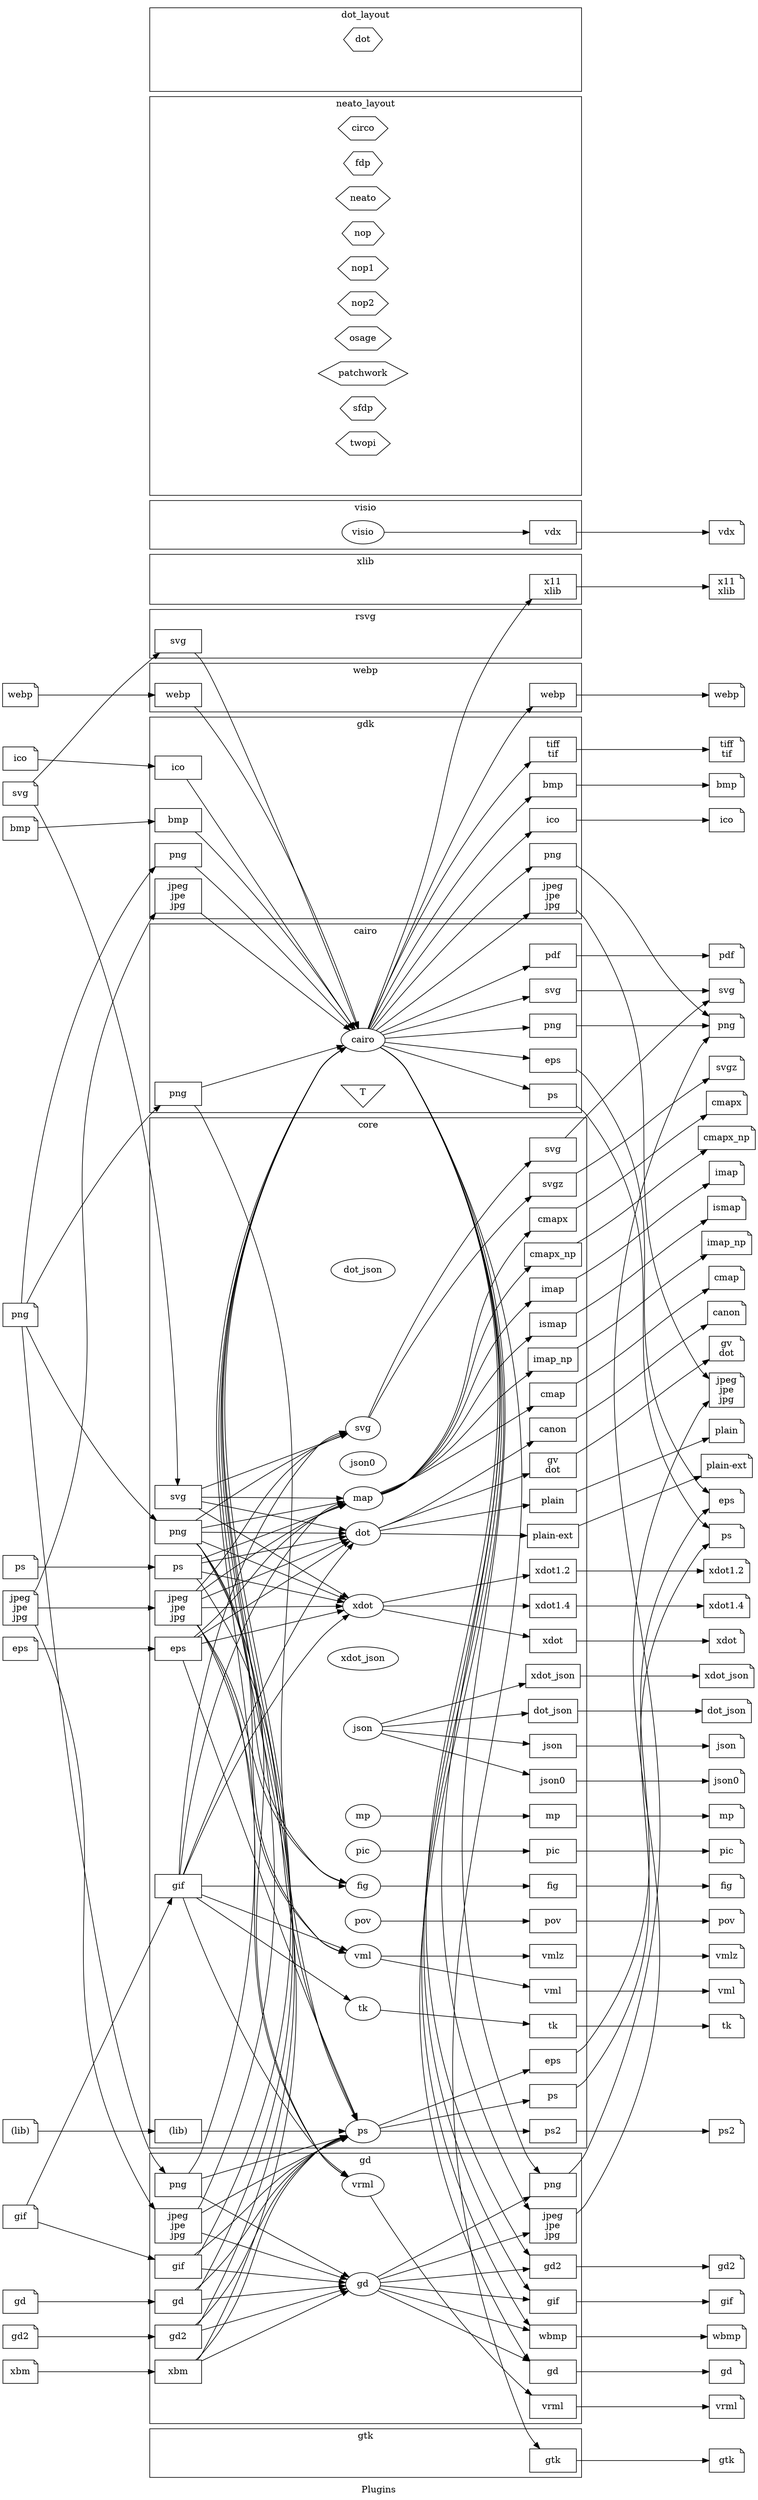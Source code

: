 digraph G {
	graph [bb="0,0,1161.1,3848",
		label=Plugins,
		lheight=0.21,
		lp="580.54,11.5",
		lwidth=0.75,
		rankdir=LR,
		ranksep=2.5
	];
	node [label="\N"];
	subgraph cluster_xlib {
		graph [bb="227,2920,893.09,2997",
			label=xlib,
			lheight=0.21,
			lp="560.04,2985.5",
			lwidth=0.38
		];
		subgraph xlib_render {
			graph [rank=same];
			xlib_render_invis	[height=0.5,
				label="",
				pos="556.04,2947",
				style=invis,
				width=0.75];
		}
		subgraph xlib_layout {
			graph [rank=same];
		}
		subgraph xlib_textlayout {
			graph [rank=same];
		}
		subgraph xlib_device {
			graph [rank=same];
			xlib_device_x11	[height=0.52778,
				label="x11\nxlib",
				pos="849.09,2947",
				shape=box,
				width=1];
		}
		subgraph xlib_loadimage {
			graph [rank=same];
			xlib_loadimage_invis	[height=0.5,
				label="",
				pos="271,2947",
				style=invis,
				width=1];
		}
		xlib_render_invis -> xlib_device_x11	[pos="e,813.04,2947 583.13,2947 632.72,2947 741.15,2947 802.83,2947",
			style=invis];
		xlib_loadimage_invis -> xlib_render_invis	[pos="e,529,2947 307.28,2947 361.32,2947 464.08,2947 518.74,2947",
			style=invis];
	}
	subgraph cluster_webp {
		graph [bb="227,2754,893.09,2829",
			label=webp,
			lheight=0.21,
			lp="560.04,2817.5",
			lwidth=0.54
		];
		subgraph webp_render {
			graph [rank=same];
			webp_render_invis	[height=0.5,
				label="",
				pos="556.04,2780",
				style=invis,
				width=0.75];
		}
		subgraph webp_layout {
			graph [rank=same];
		}
		subgraph webp_textlayout {
			graph [rank=same];
		}
		subgraph webp_device {
			graph [rank=same];
			webp_device_webp	[height=0.5,
				label=webp,
				pos="849.09,2780",
				shape=box,
				width=1];
		}
		subgraph webp_loadimage {
			graph [rank=same];
			webp_loadimage_webp	[height=0.5,
				label=webp,
				pos="271,2780",
				shape=box,
				width=1];
		}
		webp_render_invis -> webp_device_webp	[pos="e,813.04,2780 583.13,2780 632.72,2780 741.15,2780 802.83,2780",
			style=invis];
		webp_loadimage_webp -> webp_render_invis	[pos="e,529,2780 307.28,2780 361.32,2780 464.08,2780 518.74,2780",
			style=invis];
	}
	subgraph cluster_visio {
		graph [bb="227,3005,893.09,3080",
			label=visio,
			lheight=0.21,
			lp="560.04,3068.5",
			lwidth=0.47
		];
		subgraph visio_render {
			graph [rank=same];
			render_visio	[height=0.5,
				label=visio,
				pos="556.04,3031",
				width=0.9027];
		}
		subgraph visio_layout {
			graph [rank=same];
		}
		subgraph visio_textlayout {
			graph [rank=same];
		}
		subgraph visio_device {
			graph [rank=same];
			visio_device_vdx	[height=0.5,
				label=vdx,
				pos="849.09,3031",
				shape=box,
				width=1];
		}
		subgraph visio_loadimage {
			graph [rank=same];
			visio_loadimage_invis	[height=0.5,
				label="",
				pos="271,3031",
				style=invis,
				width=1];
		}
		render_visio -> visio_device_vdx	[pos="e,812.82,3031 588.75,3031 640.45,3031 743.11,3031 802.59,3031"];
		visio_loadimage_invis -> render_visio	[pos="e,523.26,3031 307.28,3031 359.48,3031 457.15,3031 513,3031",
			style=invis];
	}
	subgraph cluster_rsvg {
		graph [bb="227,2837,893.09,2912",
			label=rsvg,
			lheight=0.21,
			lp="560.04,2900.5",
			lwidth=0.44
		];
		subgraph rsvg_render {
			graph [rank=same];
			rsvg_render_invis	[height=0.5,
				label="",
				pos="556.04,2863",
				style=invis,
				width=0.75];
		}
		subgraph rsvg_layout {
			graph [rank=same];
		}
		subgraph rsvg_textlayout {
			graph [rank=same];
		}
		subgraph rsvg_device {
			graph [rank=same];
			rsvg_device_invis	[height=0.5,
				label="",
				pos="849.09,2863",
				style=invis,
				width=1];
		}
		subgraph rsvg_loadimage {
			graph [rank=same];
			rsvg_loadimage_svg	[height=0.5,
				label=svg,
				pos="271,2863",
				shape=box,
				width=1];
		}
		rsvg_render_invis -> rsvg_device_invis	[pos="e,813.04,2863 583.13,2863 632.72,2863 741.15,2863 802.83,2863",
			style=invis];
		rsvg_loadimage_svg -> rsvg_render_invis	[pos="e,529,2863 307.28,2863 361.32,2863 464.08,2863 518.74,2863",
			style=invis];
	}
	subgraph cluster_cairo {
		graph [bb="227,2136,893.09,2427",
			label=cairo,
			lheight=0.21,
			lp="560.04,2415.5",
			lwidth=0.50
		];
		subgraph cairo_render {
			graph [rank=same];
			render_cairo	[height=0.5,
				label=cairo,
				pos="556.04,2248",
				width=0.93881];
		}
		subgraph cairo_layout {
			graph [rank=same];
		}
		subgraph cairo_textlayout {
			graph [rank=same];
			textlayout_textlayout	[height=0.63889,
				label=T,
				pos="556.04,2167",
				shape=invtriangle,
				width=0.93881];
		}
		subgraph cairo_device {
			graph [rank=same];
			cairo_device_eps	[height=0.5,
				label=eps,
				pos="849.09,2216",
				shape=box,
				width=1];
			cairo_device_pdf	[height=0.5,
				label=pdf,
				pos="849.09,2378",
				shape=box,
				width=1];
			cairo_device_png	[height=0.5,
				label=png,
				pos="849.09,2270",
				shape=box,
				width=1];
			cairo_device_ps	[height=0.5,
				label=ps,
				pos="849.09,2162",
				shape=box,
				width=1];
			cairo_device_svg	[height=0.5,
				label=svg,
				pos="849.09,2324",
				shape=box,
				width=1];
		}
		subgraph cairo_loadimage {
			graph [rank=same];
			cairo_loadimage_png	[height=0.5,
				label=png,
				pos="271,2165",
				shape=box,
				width=1];
		}
		render_cairo -> cairo_device_eps	[pos="e,812.97,2219.9 589.3,2244.5 641.24,2238.7 743.56,2227.5 802.79,2221"];
		render_cairo -> cairo_device_pdf	[pos="e,812.81,2362.2 582.36,2259.3 631.72,2281.4 741.39,2330.3 803.3,2358"];
		render_cairo -> cairo_device_png	[pos="e,813.05,2267.4 589.58,2250.5 641.64,2254.4 743.78,2262.1 802.89,2266.6"];
		render_cairo -> cairo_device_ps	[pos="e,812.96,2172.4 586.02,2239.4 636.95,2224.4 742.88,2193.1 803.3,2175.2"];
		render_cairo -> cairo_device_svg	[pos="e,812.73,2314.8 586.82,2255.8 637.91,2269.1 742.54,2296.4 802.74,2312.2"];
		cairo_loadimage_png -> render_cairo	[pos="e,526.19,2239.5 307.28,2175.3 360.57,2191 461.23,2220.5 516.43,2236.7"];
		cairo_loadimage_png -> textlayout_textlayout	[pos="e,533.54,2166.8 307.28,2165.2 362.87,2165.6 470.02,2166.4 523.32,2166.8",
			style=invis];
	}
	subgraph cluster_neato_layout {
		graph [bb="227,3088,893.09,3703",
			label=neato_layout,
			lheight=0.21,
			lp="560.04,3691.5",
			lwidth=1.26
		];
		subgraph neato_layout_render {
			graph [rank=same];
			neato_layout_render_invis	[height=0.5,
				label="",
				pos="556.04,3114",
				style=invis,
				width=0.75];
		}
		subgraph neato_layout_layout {
			graph [rank=same];
			layout_circo	[height=0.5,
				label=circo,
				pos="556.04,3654",
				shape=hexagon,
				width=1.0632];
			layout_fdp	[height=0.5,
				label=fdp,
				pos="556.04,3600",
				shape=hexagon,
				width=0.83388];
			layout_neato	[height=0.5,
				label=neato,
				pos="556.04,3546",
				shape=hexagon,
				width=1.1674];
			layout_nop	[height=0.5,
				label=nop,
				pos="556.04,3492",
				shape=hexagon,
				width=0.89642];
			layout_nop1	[height=0.5,
				label=nop1,
				pos="556.04,3438",
				shape=hexagon,
				width=1.084];
			layout_nop2	[height=0.5,
				label=nop2,
				pos="556.04,3384",
				shape=hexagon,
				width=1.084];
			layout_osage	[height=0.5,
				label=osage,
				pos="556.04,3330",
				shape=hexagon,
				width=1.2091];
			layout_patchwork	[height=0.5,
				label=patchwork,
				pos="556.04,3276",
				shape=hexagon,
				width=1.9179];
			layout_sfdp	[height=0.5,
				label=sfdp,
				pos="556.04,3222",
				shape=hexagon,
				width=0.9798];
			layout_twopi	[height=0.5,
				label=twopi,
				pos="556.04,3168",
				shape=hexagon,
				width=1.1674];
		}
		subgraph neato_layout_textlayout {
			graph [rank=same];
		}
		subgraph neato_layout_device {
			graph [rank=same];
			neato_layout_device_invis	[height=0.5,
				label="",
				pos="849.09,3114",
				style=invis,
				width=1];
		}
		subgraph neato_layout_loadimage {
			graph [rank=same];
			neato_layout_loadimage_invis	[height=0.5,
				label="",
				pos="271,3141",
				style=invis,
				width=1];
		}
		neato_layout_render_invis -> neato_layout_device_invis	[pos="e,813.04,3114 583.13,3114 632.72,3114 741.15,3114 802.83,3114",
			style=invis];
		neato_layout_loadimage_invis -> neato_layout_render_invis	[pos="e,529.21,3116.5 306.42,3137.7 360.4,3132.6 464.44,3122.6 519.25,3117.4",
			style=invis];
		neato_layout_loadimage_invis -> layout_twopi	[pos="e,517.72,3164.4 306.42,3144.3 356.77,3149.1 450.67,3158 507.55,3163.5",
			style=invis];
	}
	subgraph cluster_gtk {
		graph [bb="227,31,893.09,106",
			label=gtk,
			lheight=0.21,
			lp="560.04,94.5",
			lwidth=0.33
		];
		subgraph gtk_render {
			graph [rank=same];
			gtk_render_invis	[height=0.5,
				label="",
				pos="556.04,57",
				style=invis,
				width=0.75];
		}
		subgraph gtk_layout {
			graph [rank=same];
		}
		subgraph gtk_textlayout {
			graph [rank=same];
		}
		subgraph gtk_device {
			graph [rank=same];
			gtk_device_gtk	[height=0.5,
				label=gtk,
				pos="849.09,57",
				shape=box,
				width=1];
		}
		subgraph gtk_loadimage {
			graph [rank=same];
			gtk_loadimage_invis	[height=0.5,
				label="",
				pos="271,57",
				style=invis,
				width=1];
		}
		gtk_render_invis -> gtk_device_gtk	[pos="e,813.04,57 583.13,57 632.72,57 741.15,57 802.83,57",
			style=invis];
		gtk_loadimage_invis -> gtk_render_invis	[pos="e,529,57 307.28,57 361.32,57 464.08,57 518.74,57",
			style=invis];
	}
	subgraph cluster_gdk {
		graph [bb="227,2435,893.09,2746",
			label=gdk,
			lheight=0.21,
			lp="560.04,2734.5",
			lwidth=0.38
		];
		subgraph gdk_render {
			graph [rank=same];
			gdk_render_invis	[height=0.5,
				label="",
				pos="556.04,2614",
				style=invis,
				width=0.75];
		}
		subgraph gdk_layout {
			graph [rank=same];
		}
		subgraph gdk_textlayout {
			graph [rank=same];
		}
		subgraph gdk_device {
			graph [rank=same];
			gdk_device_bmp	[height=0.5,
				label=bmp,
				pos="849.09,2641",
				shape=box,
				width=1];
			gdk_device_ico	[height=0.5,
				label=ico,
				pos="849.09,2587",
				shape=box,
				width=1];
			gdk_device_jpg	[height=0.73611,
				label="jpeg\njpe\njpg",
				pos="849.09,2470",
				shape=box,
				width=1];
			gdk_device_png	[height=0.5,
				label=png,
				pos="849.09,2533",
				shape=box,
				width=1];
			gdk_device_tif	[height=0.52778,
				label="tiff\ntif",
				pos="849.09,2696",
				shape=box,
				width=1];
		}
		subgraph gdk_loadimage {
			graph [rank=same];
			gdk_loadimage_bmp	[height=0.5,
				label=bmp,
				pos="271,2587",
				shape=box,
				width=1];
			gdk_loadimage_ico	[height=0.5,
				label=ico,
				pos="271,2668",
				shape=box,
				width=1];
			gdk_loadimage_jpg	[height=0.73611,
				label="jpeg\njpe\njpg",
				pos="271,2470",
				shape=box,
				width=1];
			gdk_loadimage_png	[height=0.5,
				label=png,
				pos="271,2533",
				shape=box,
				width=1];
		}
		gdk_render_invis -> gdk_device_tif	[pos="e,812.98,2686.1 581.36,2620.9 630.15,2634.6 740.64,2665.7 803.03,2683.3",
			style=invis];
		gdk_loadimage_png -> gdk_render_invis	[pos="e,530.93,2607.1 307.28,2543.1 362.13,2558.8 467.17,2588.9 521.16,2604.3",
			style=invis];
	}
	subgraph cluster_gd {
		graph [bb="227,114,893.09,531",
			label=gd,
			lheight=0.21,
			lp="560.04,519.5",
			lwidth=0.26
		];
		subgraph gd_render {
			graph [rank=same];
			render_gd	[height=0.5,
				label=gd,
				pos="556.04,329",
				width=0.75];
			render_vrml	[height=0.5,
				label=vrml,
				pos="556.04,482",
				width=0.9027];
		}
		subgraph gd_layout {
			graph [rank=same];
		}
		subgraph gd_textlayout {
			graph [rank=same];
		}
		subgraph gd_device {
			graph [rank=same];
			gd_device_gd	[height=0.5,
				label=gd,
				pos="849.09,194",
				shape=box,
				width=1];
			gd_device_gd2	[height=0.5,
				label=gd2,
				pos="849.09,356",
				shape=box,
				width=1];
			gd_device_gif	[height=0.5,
				label=gif,
				pos="849.09,302",
				shape=box,
				width=1];
			gd_device_jpg	[height=0.73611,
				label="jpeg\njpe\njpg",
				pos="849.09,419",
				shape=box,
				width=1];
			gd_device_png	[height=0.5,
				label=png,
				pos="849.09,482",
				shape=box,
				width=1];
			gd_device_vrml	[height=0.5,
				label=vrml,
				pos="849.09,140",
				shape=box,
				width=1];
			gd_device_wbmp	[height=0.5,
				label=wbmp,
				pos="849.09,248",
				shape=box,
				width=1];
		}
		subgraph gd_loadimage {
			graph [rank=same];
			gd_loadimage_gd	[height=0.5,
				label=gd,
				pos="271,302",
				shape=box,
				width=1];
			gd_loadimage_gd2	[height=0.5,
				label=gd2,
				pos="271,248",
				shape=box,
				width=1];
			gd_loadimage_gif	[height=0.5,
				label=gif,
				pos="271,356",
				shape=box,
				width=1];
			gd_loadimage_jpg	[height=0.73611,
				label="jpeg\njpe\njpg",
				pos="271,419",
				shape=box,
				width=1];
			gd_loadimage_png	[height=0.5,
				label=png,
				pos="271,482",
				shape=box,
				width=1];
			gd_loadimage_xbm	[height=0.5,
				label=xbm,
				pos="271,194",
				shape=box,
				width=1];
		}
		render_gd -> gd_device_gd	[pos="e,812.7,210.42 578.92,318.85 626.45,296.81 739.96,244.15 803.35,214.75"];
		render_gd -> gd_device_gd2	[pos="e,812.97,352.74 582.87,331.4 632.32,335.98 740.93,346.06 802.73,351.79"];
		render_gd -> gd_device_gif	[pos="e,812.97,305.26 582.87,326.6 632.32,322.02 740.93,311.94 802.73,306.21"];
		render_gd -> gd_device_jpg	[pos="e,812.83,408.1 580.86,336.37 629.45,351.39 740.66,385.78 803.22,405.13"];
		render_gd -> gd_device_png	[pos="e,813.84,464 577.98,340 625.31,364.89 741.38,425.9 804.87,459.28"];
		render_gd -> gd_device_wbmp	[pos="e,812.98,257.77 581.36,322.23 630.15,308.65 740.64,277.9 803.03,260.54"];
		render_vrml -> gd_device_vrml	[pos="e,816.19,158.27 567.44,464.97 598.65,414.8 696.12,264.95 805.09,167 806.05,166.14 807.04,165.29 808.05,164.45"];
		gd_loadimage_gd -> render_gd	[pos="e,529,326.52 307.28,305.36 361.32,310.52 464.08,320.32 518.74,325.54"];
		gd_loadimage_gd2 -> render_gd	[pos="e,530.93,322.1 307.28,258.09 362.13,273.79 467.17,303.85 521.16,319.3"];
		gd_loadimage_gif -> render_gd	[pos="e,529,331.48 307.28,352.64 361.32,347.48 464.08,337.68 518.74,332.46"];
		gd_loadimage_jpg -> render_gd	[pos="e,531.31,336.55 307.28,407.78 362.27,390.3 467.7,356.77 521.57,339.64"];
		gd_loadimage_png -> render_gd	[pos="e,534.64,340.03 305.3,464 361.13,433.82 472.71,373.51 525.74,344.84"];
		gd_loadimage_xbm -> render_gd	[pos="e,533.54,318.74 307.28,210.82 363.22,237.51 471.36,289.09 524.32,314.34"];
	}
	subgraph cluster_dot_layout {
		graph [bb="227,3711,893.09,3840",
			label=dot_layout,
			lheight=0.21,
			lp="560.04,3828.5",
			lwidth=1.04
		];
		subgraph dot_layout_render {
			graph [rank=same];
			dot_layout_render_invis	[height=0.5,
				label="",
				pos="556.04,3737",
				style=invis,
				width=0.75];
		}
		subgraph dot_layout_layout {
			graph [rank=same];
			layout_dot	[height=0.5,
				label=dot,
				pos="556.04,3791",
				shape=hexagon,
				width=0.83388];
		}
		subgraph dot_layout_textlayout {
			graph [rank=same];
		}
		subgraph dot_layout_device {
			graph [rank=same];
			dot_layout_device_invis	[height=0.5,
				label="",
				pos="849.09,3737",
				style=invis,
				width=1];
		}
		subgraph dot_layout_loadimage {
			graph [rank=same];
			dot_layout_loadimage_invis	[height=0.5,
				label="",
				pos="271,3764",
				style=invis,
				width=1];
		}
		dot_layout_render_invis -> dot_layout_device_invis	[pos="e,813.04,3737 583.13,3737 632.72,3737 741.15,3737 802.83,3737",
			style=invis];
		dot_layout_loadimage_invis -> dot_layout_render_invis	[pos="e,529.21,3739.5 306.42,3760.7 360.4,3755.6 464.44,3745.6 519.25,3740.4",
			style=invis];
		dot_layout_loadimage_invis -> layout_dot	[pos="e,528.02,3788.4 306.42,3767.3 359.99,3772.4 462.84,3782.2 517.98,3787.5",
			style=invis];
	}
	subgraph cluster_core {
		graph [bb="227,539,901.09,2128",
			label=core,
			lheight=0.21,
			lp="564.04,2116.5",
			lwidth=0.43
		];
		subgraph core_render {
			graph [rank=same];
			render_dot	[height=0.5,
				label=dot,
				pos="556.04,1487",
				width=0.75];
			render_dot_json	[height=0.5,
				label=dot_json,
				pos="556.04,1893",
				width=1.3721];
			render_fig	[height=0.5,
				label=fig,
				pos="556.04,943",
				width=0.75];
			render_json	[height=0.5,
				label=json,
				pos="556.04,1186",
				width=0.83048];
			render_json0	[height=0.5,
				label=json0,
				pos="556.04,1595",
				width=0.99297];
			render_map	[height=0.5,
				label=map,
				pos="556.04,1541",
				width=0.84854];
			render_mp	[height=0.5,
				label=mp,
				pos="556.04,1051",
				width=0.75];
			render_pic	[height=0.5,
				label=pic,
				pos="556.04,997",
				width=0.75];
			render_pov	[height=0.5,
				label=pov,
				pos="556.04,889",
				width=0.75827];
			render_ps	[height=0.5,
				label=ps,
				pos="556.04,565",
				width=0.75];
			render_svg	[height=0.5,
				label=svg,
				pos="556.04,1649",
				width=0.75];
			render_tk	[height=0.5,
				label=tk,
				pos="556.04,754",
				width=0.75];
			render_vml	[height=0.5,
				label=vml,
				pos="556.04,835",
				width=0.77632];
			render_xdot	[height=0.5,
				label=xdot,
				pos="556.04,1375",
				width=0.86659];
			render_xdot_json	[height=0.5,
				label=xdot_json,
				pos="556.04,1294",
				width=1.5165];
		}
		subgraph core_layout {
			graph [rank=same];
		}
		subgraph core_textlayout {
			graph [rank=same];
		}
		subgraph core_device {
			graph [rank=same];
			core_device_canon	[height=0.5,
				label=canon,
				pos="849.09,1647",
				shape=box,
				width=1];
			core_device_cmap	[height=0.5,
				label=cmap,
				pos="849.09,1701",
				shape=box,
				width=1];
			core_device_cmapx	[height=0.5,
				label=cmapx,
				pos="849.09,1971",
				shape=box,
				width=1];
			core_device_cmapx_np	[height=0.5,
				label=cmapx_np,
				pos="849.09,1917",
				shape=box,
				width=1.2222];
			core_device_gv	[height=0.52778,
				label="gv\ndot",
				pos="849.09,1592",
				shape=box,
				width=1];
			core_device_dot_json	[height=0.5,
				label=dot_json,
				pos="849.09,1213",
				shape=box,
				width=1.0556];
			core_device_eps	[height=0.5,
				label=eps,
				pos="849.09,673",
				shape=box,
				width=1];
			core_device_fig	[height=0.5,
				label=fig,
				pos="849.09,943",
				shape=box,
				width=1];
			core_device_imap	[height=0.5,
				label=imap,
				pos="849.09,1863",
				shape=box,
				width=1];
			core_device_imap_np	[height=0.5,
				label=imap_np,
				pos="849.09,1755",
				shape=box,
				width=1.0694];
			core_device_ismap	[height=0.5,
				label=ismap,
				pos="849.09,1809",
				shape=box,
				width=1];
			core_device_json	[height=0.5,
				label=json,
				pos="849.09,1159",
				shape=box,
				width=1];
			core_device_json0	[height=0.5,
				label=json0,
				pos="849.09,1105",
				shape=box,
				width=1];
			core_device_mp	[height=0.5,
				label=mp,
				pos="849.09,1051",
				shape=box,
				width=1];
			core_device_pic	[height=0.5,
				label=pic,
				pos="849.09,997",
				shape=box,
				width=1];
			core_device_plain	[height=0.5,
				label=plain,
				pos="849.09,1537",
				shape=box,
				width=1];
			"core_device_plain-ext"	[height=0.5,
				label="plain-ext",
				pos="849.09,1483",
				shape=box,
				width=1.0972];
			core_device_pov	[height=0.5,
				label=pov,
				pos="849.09,889",
				shape=box,
				width=1];
			core_device_ps	[height=0.5,
				label=ps,
				pos="849.09,619",
				shape=box,
				width=1];
			core_device_ps2	[height=0.5,
				label=ps2,
				pos="849.09,565",
				shape=box,
				width=1];
			core_device_svg	[height=0.5,
				label=svg,
				pos="849.09,2079",
				shape=box,
				width=1];
			core_device_svgz	[height=0.5,
				label=svgz,
				pos="849.09,2025",
				shape=box,
				width=1];
			core_device_tk	[height=0.5,
				label=tk,
				pos="849.09,727",
				shape=box,
				width=1];
			core_device_vml	[height=0.5,
				label=vml,
				pos="849.09,781",
				shape=box,
				width=1];
			core_device_vmlz	[height=0.5,
				label=vmlz,
				pos="849.09,835",
				shape=box,
				width=1];
			core_device_xdot	[height=0.5,
				label=xdot,
				pos="849.09,1321",
				shape=box,
				width=1];
			"core_device_xdot1.2"	[height=0.5,
				label="xdot1.2",
				pos="849.09,1429",
				shape=box,
				width=1];
			"core_device_xdot1.4"	[height=0.5,
				label="xdot1.4",
				pos="849.09,1375",
				shape=box,
				width=1];
			core_device_xdot_json	[height=0.5,
				label=xdot_json,
				pos="849.09,1267",
				shape=box,
				width=1.1667];
		}
		subgraph core_loadimage {
			graph [rank=same];
			"core_loadimage_(lib)"	[height=0.5,
				label="(lib)",
				pos="271,565",
				shape=box,
				width=1];
			core_loadimage_eps	[height=0.5,
				label=eps,
				pos="271,1309",
				shape=box,
				width=1];
			core_loadimage_gif	[height=0.5,
				label=gif,
				pos="271,943",
				shape=box,
				width=1];
			core_loadimage_jpg	[height=0.73611,
				label="jpeg\njpe\njpg",
				pos="271,1372",
				shape=box,
				width=1];
			core_loadimage_png	[height=0.5,
				label=png,
				pos="271,1489",
				shape=box,
				width=1];
			core_loadimage_ps	[height=0.5,
				label=ps,
				pos="271,1435",
				shape=box,
				width=1];
			core_loadimage_svg	[height=0.5,
				label=svg,
				pos="271,1543",
				shape=box,
				width=1];
		}
		render_dot -> core_device_canon	[pos="e,818.93,1628.8 580.44,1495.2 593.75,1500.2 610.61,1506.9 625.09,1514 661.48,1531.9 756.93,1590.4 810.4,1623.5"];
		render_dot -> core_device_gv	[pos="e,812.67,1579.2 580.37,1495.4 628.64,1512.8 740.22,1553.1 803.03,1575.7"];
		render_dot -> core_device_plain	[pos="e,812.81,1530.9 582.36,1491.3 631.62,1499.8 740.94,1518.6 802.92,1529.2"];
		render_dot -> "core_device_plain-ext"	[pos="e,809.19,1483.5 583.13,1486.6 631.67,1486 736.56,1484.5 798.83,1483.7"];
		render_fig -> core_device_fig	[pos="e,813.04,943 583.13,943 632.72,943 741.15,943 802.83,943"];
		render_json -> core_device_dot_json	[pos="e,810.99,1209.6 585.75,1188.7 635.91,1193.3 739.96,1203 800.87,1208.6"];
		render_json -> core_device_json	[pos="e,812.88,1162.3 585.75,1183.3 636.45,1178.6 742.22,1168.8 802.83,1163.2"];
		render_json -> core_device_json0	[pos="e,812.65,1114.9 583.39,1178.7 633.09,1164.8 741.24,1134.7 802.81,1117.6"];
		render_json -> core_device_xdot_json	[pos="e,807.04,1255.6 583.39,1193.3 631.57,1206.7 734.66,1235.4 797.02,1252.8"];
		render_map -> core_device_cmap	[pos="e,818.93,1682.8 582.67,1550.1 595.6,1554.9 611.41,1561.3 625.09,1568 661.48,1585.9 756.93,1644.4 810.4,1677.5"];
		render_map -> core_device_cmapx	[pos="e,814.64,1952.7 585.15,1547.1 598.55,1551.1 614.03,1557.7 625.09,1568 760.52,1694.4 681.77,1805.7 805.09,1944 805.71,1944.7 806.34,\
1945.4 807,1946"];
		render_map -> core_device_cmapx_np	[pos="e,815.27,1898.9 584.88,1547.4 598.21,1551.5 613.71,1558 625.09,1568 748.42,1676 692.15,1771.2 805.09,1890 805.85,1890.8 806.64,1891.6 \
807.45,1892.4"];
		render_map -> core_device_imap	[pos="e,815.96,1845 584.53,1547.8 597.79,1552 613.32,1558.5 625.09,1568 736.79,1658.1 702.08,1736.1 805.09,1836 806.02,1836.9 806.98,1837.8 \
807.96,1838.6"];
		render_map -> core_device_imap_np	[pos="e,817.59,1736.7 583.59,1549.1 596.61,1553.7 612.21,1560.1 625.09,1568 716.22,1624.1 719.47,1663.8 805.09,1728 806.45,1729 807.84,\
1730 809.27,1731"];
		render_map -> core_device_ismap	[pos="e,816.73,1790.9 584.11,1548.3 597.26,1552.7 612.82,1559.2 625.09,1568 725.91,1640.7 711.33,1700.4 805.09,1782 806.21,1783 807.37,\
1783.9 808.56,1784.9"];
		render_mp -> core_device_mp	[pos="e,813.04,1051 583.13,1051 632.72,1051 741.15,1051 802.83,1051"];
		render_pic -> core_device_pic	[pos="e,813.04,997 583.13,997 632.72,997 741.15,997 802.83,997"];
		render_pov -> core_device_pov	[pos="e,812.65,889 583.39,889 632.99,889 740.8,889 802.43,889"];
		render_ps -> core_device_eps	[pos="e,813,659.98 579.88,573.47 627.96,591.32 740.37,633.03 803.34,656.39"];
		render_ps -> core_device_ps	[pos="e,812.81,612.45 582.36,569.7 631.62,578.84 740.94,599.12 802.92,610.62"];
		render_ps -> core_device_ps2	[pos="e,813.04,565 583.13,565 632.72,565 741.15,565 802.83,565"];
		render_svg -> core_device_svg	[pos="e,815.4,2060.8 564.17,1666.2 589.47,1725.7 680.17,1926 805.09,2052 805.87,2052.8 806.67,2053.6 807.49,2054.3"];
		render_svg -> core_device_svgz	[pos="e,816.04,2006.9 565.95,1666 594.7,1719.9 689.98,1889.3 805.09,1998 806.03,1998.9 807,1999.8 807.99,2000.6"];
		render_tk -> core_device_tk	[pos="e,812.97,730.26 582.87,751.6 632.32,747.02 740.93,736.94 802.73,731.21"];
		render_vml -> core_device_vml	[pos="e,813.04,787.5 583.13,830.16 632.82,820.94 741.6,800.76 803.21,789.33"];
		render_vml -> core_device_vmlz	[pos="e,812.88,835 584.16,835 634.19,835 741.46,835 802.73,835"];
		render_xdot -> core_device_xdot	[pos="e,812.96,1327.5 586.02,1369.6 636.85,1360.2 742.44,1340.6 802.93,1329.4"];
		render_xdot -> "core_device_xdot1.2"	[pos="e,812.96,1422.5 586.02,1380.4 636.85,1389.8 742.44,1409.4 802.93,1420.6"];
		render_xdot -> "core_device_xdot1.4"	[pos="e,812.88,1375 587.37,1375 638.6,1375 742.56,1375 802.57,1375"];
		"core_loadimage_(lib)" -> render_ps	[pos="e,529,565 307.28,565 361.32,565 464.08,565 518.74,565"];
		core_loadimage_eps -> render_dot	[pos="e,535.64,1474.8 300.7,1327 355.17,1361.3 472.92,1435.4 526.93,1469.3"];
		core_loadimage_eps -> render_map	[pos="e,528.33,1533.2 295.25,1327 299.23,1330.3 303.28,1333.7 307,1337 390.92,1411.5 392.99,1452.8 487,1514 496.7,1520.3 508.12,1525.6 \
518.8,1529.7"];
		core_loadimage_eps -> render_ps	[pos="e,547.44,582.4 278.4,1290.8 303.76,1218.8 400.04,947.44 487,727 505.89,679.12 529.44,623.97 543.3,591.95"];
		core_loadimage_eps -> render_xdot	[pos="e,526.59,1368.4 307.28,1317.2 360.6,1329.7 461.34,1353.1 516.52,1366"];
		core_loadimage_gif -> render_dot	[pos="e,541.07,1471.9 278.75,961.3 302.56,1024.8 386.59,1240.6 487,1402 500.99,1424.5 520.04,1447.8 534.43,1464.3"];
		core_loadimage_gif -> render_fig	[pos="e,529,943 307.28,943 361.32,943 464.08,943 518.74,943"];
		core_loadimage_gif -> render_map	[pos="e,526.89,1535.4 273.6,961.14 281.36,1038.7 321.82,1345.9 487,1514 495.18,1522.3 506.26,1528.2 517.09,1532.2"];
		core_loadimage_gif -> render_svg	[pos="e,529.67,1644.5 272.34,961.21 274.95,1047.4 297.18,1418.2 487,1622 495.73,1631.4 508.13,1637.6 519.96,1641.6"];
		core_loadimage_gif -> render_tk	[pos="e,536.45,766.42 299.14,924.88 353.27,888.73 474.09,808.06 528.08,772.01"];
		core_loadimage_gif -> render_vml	[pos="e,531.69,843.91 307.28,929.54 362.52,908.46 468.67,867.96 522.31,847.49"];
		core_loadimage_gif -> render_xdot	[pos="e,534.57,1361.9 279.3,961.08 303.01,1018.3 382.35,1198.9 487,1321 498.35,1334.2 513.34,1346.5 526.35,1356"];
		core_loadimage_jpg -> render_dot	[pos="e,532.44,1477.8 307.28,1386.3 362.8,1408.9 469.75,1452.3 523.12,1474"];
		core_loadimage_jpg -> render_fig	[pos="e,529.99,948.22 299.71,1345.3 302.31,1342.3 304.79,1339.1 307,1336 411.47,1187.9 353.84,1093 487,970 496.34,961.38 508.76,955.37 \
520.44,951.25"];
		core_loadimage_jpg -> render_map	[pos="e,529.29,1532.2 307.13,1398.5 348.6,1429 420.37,1479.2 487,1514 497.35,1519.4 509.04,1524.4 519.77,1528.6"];
		core_loadimage_jpg -> render_svg	[pos="e,530.6,1642.5 298.21,1398.5 301.21,1401.7 304.19,1404.9 307,1408 390.37,1500.2 386.18,1549.3 487,1622 497.13,1629.3 509.5,1635 \
520.91,1639.2"];
		core_loadimage_jpg -> render_vml	[pos="e,528.92,839.99 300.01,1345.5 302.55,1342.4 304.94,1339.2 307,1336 428.06,1145.9 328.84,1022.5 487,862 495.69,853.18 507.63,847.16 \
519.08,843.09"];
		core_loadimage_jpg -> render_xdot	[pos="e,524.53,1374.7 307.28,1372.4 359.9,1372.9 458.72,1374 514.33,1374.6"];
		core_loadimage_png -> render_dot	[pos="e,529,1487.2 307.28,1488.8 361.32,1488.4 464.08,1487.6 518.74,1487.3"];
		core_loadimage_png -> render_fig	[pos="e,529.86,947.67 299.11,1470.7 302.02,1468 304.73,1465.1 307,1462 444.6,1274.2 324.6,1136.9 487,970 495.93,960.82 508.38,954.69 520.19,\
950.62"];
		core_loadimage_png -> render_map	[pos="e,526.59,1535.8 307.28,1495.5 360.6,1505.3 461.34,1523.8 516.52,1533.9"];
		core_loadimage_png -> render_svg	[pos="e,531.61,1640.9 297.94,1507.1 337.5,1534.3 415.83,1586.2 487,1622 498.15,1627.6 510.77,1632.9 522.08,1637.3"];
		core_loadimage_png -> render_vml	[pos="e,528.94,839.6 299.29,1470.8 302.16,1468.1 304.83,1465.2 307,1462 464.8,1232.6 298.81,1067.2 487,862 495.52,852.71 507.66,846.56 \
519.33,842.52"];
		core_loadimage_png -> render_xdot	[pos="e,529.78,1385.2 307.28,1474.8 361.82,1452.8 466,1410.9 520.25,1389"];
		core_loadimage_ps -> render_dot	[pos="e,529.78,1482.4 307.28,1441.5 361.71,1451.5 465.57,1470.6 519.92,1480.5"];
		core_loadimage_ps -> render_map	[pos="e,529.78,1531.5 307.28,1448.2 361.82,1468.6 466,1507.7 520.25,1528"];
		core_loadimage_ps -> render_ps	[pos="e,546.89,582.19 299.39,1416.9 302.25,1414.2 304.88,1411.2 307,1408 480.15,1147.2 386.14,1023.4 487,727 503.58,678.27 527.87,623.4 \
542.5,591.65"];
		core_loadimage_ps -> render_xdot	[pos="e,526.59,1381 307.28,1427.5 360.6,1416.2 461.34,1394.9 516.52,1383.2"];
		core_loadimage_svg -> render_dot	[pos="e,529.78,1492 307.28,1536 361.71,1525.3 465.57,1504.7 519.92,1494"];
		core_loadimage_svg -> render_map	[pos="e,525.36,1541.2 307.28,1542.8 360.18,1542.4 459.76,1541.7 515.21,1541.3"];
		core_loadimage_svg -> render_svg	[pos="e,532.06,1640.4 307.28,1556.2 362.55,1576.9 468.77,1616.7 522.38,1636.8"];
		core_loadimage_svg -> render_xdot	[pos="e,533.79,1387.6 302.56,1524.9 357.15,1492.5 470.78,1425 525,1392.8"];
	}
	subgraph output_formats {
		graph [rank=same];
		output_x11	[height=0.52778,
			label="x11\nxlib",
			pos="1117.1,2947",
			shape=note,
			width=0.75];
		output_webp	[height=0.5,
			label=webp,
			pos="1117.1,2780",
			shape=note,
			width=0.76389];
		output_vdx	[height=0.5,
			label=vdx,
			pos="1117.1,3031",
			shape=note,
			width=0.75];
		output_eps	[height=0.5,
			label=eps,
			pos="1117.1,1537",
			shape=note,
			width=0.75];
		output_pdf	[height=0.5,
			label=pdf,
			pos="1117.1,2378",
			shape=note,
			width=0.75];
		output_png	[height=0.5,
			label=png,
			pos="1117.1,2270",
			shape=note,
			width=0.75];
		output_ps	[height=0.5,
			label=ps,
			pos="1117.1,1483",
			shape=note,
			width=0.75];
		output_svg	[height=0.5,
			label=svg,
			pos="1117.1,2324",
			shape=note,
			width=0.75];
		output_gtk	[height=0.5,
			label=gtk,
			pos="1117.1,57",
			shape=note,
			width=0.75];
		output_bmp	[height=0.5,
			label=bmp,
			pos="1117.1,2641",
			shape=note,
			width=0.75];
		output_ico	[height=0.5,
			label=ico,
			pos="1117.1,2587",
			shape=note,
			width=0.75];
		output_jpg	[height=0.73611,
			label="jpeg\njpe\njpg",
			pos="1117.1,1708",
			shape=note,
			width=0.75];
		output_tif	[height=0.52778,
			label="tiff\ntif",
			pos="1117.1,2696",
			shape=note,
			width=0.75];
		output_gd	[height=0.5,
			label=gd,
			pos="1117.1,194",
			shape=note,
			width=0.75];
		output_gd2	[height=0.5,
			label=gd2,
			pos="1117.1,356",
			shape=note,
			width=0.75];
		output_gif	[height=0.5,
			label=gif,
			pos="1117.1,302",
			shape=note,
			width=0.75];
		output_vrml	[height=0.5,
			label=vrml,
			pos="1117.1,140",
			shape=note,
			width=0.75];
		output_wbmp	[height=0.5,
			label=wbmp,
			pos="1117.1,248",
			shape=note,
			width=0.83333];
		output_canon	[height=0.5,
			label=canon,
			pos="1117.1,1827",
			shape=note,
			width=0.81944];
		output_cmap	[height=0.5,
			label=cmap,
			pos="1117.1,1881",
			shape=note,
			width=0.76389];
		output_cmapx	[height=0.5,
			label=cmapx,
			pos="1117.1,2151",
			shape=note,
			width=0.875];
		output_cmapx_np	[height=0.5,
			label=cmapx_np,
			pos="1117.1,2097",
			shape=note,
			width=1.2222];
		output_gv	[height=0.52778,
			label="gv\ndot",
			pos="1117.1,1772",
			shape=note,
			width=0.75];
		output_dot_json	[height=0.5,
			label=dot_json,
			pos="1117.1,1213",
			shape=note,
			width=1.0556];
		output_fig	[height=0.5,
			label=fig,
			pos="1117.1,943",
			shape=note,
			width=0.75];
		output_imap	[height=0.5,
			label=imap,
			pos="1117.1,2043",
			shape=note,
			width=0.75];
		output_imap_np	[height=0.5,
			label=imap_np,
			pos="1117.1,1935",
			shape=note,
			width=1.0694];
		output_ismap	[height=0.5,
			label=ismap,
			pos="1117.1,1989",
			shape=note,
			width=0.81944];
		output_json	[height=0.5,
			label=json,
			pos="1117.1,1159",
			shape=note,
			width=0.75];
		output_json0	[height=0.5,
			label=json0,
			pos="1117.1,1105",
			shape=note,
			width=0.76389];
		output_mp	[height=0.5,
			label=mp,
			pos="1117.1,1051",
			shape=note,
			width=0.75];
		output_pic	[height=0.5,
			label=pic,
			pos="1117.1,997",
			shape=note,
			width=0.75];
		output_plain	[height=0.5,
			label=plain,
			pos="1117.1,1645",
			shape=note,
			width=0.75];
		"output_plain-ext"	[height=0.5,
			label="plain-ext",
			pos="1117.1,1591",
			shape=note,
			width=1.0972];
		output_pov	[height=0.5,
			label=pov,
			pos="1117.1,889",
			shape=note,
			width=0.75];
		output_ps2	[height=0.5,
			label=ps2,
			pos="1117.1,565",
			shape=note,
			width=0.75];
		output_svgz	[height=0.5,
			label=svgz,
			pos="1117.1,2205",
			shape=note,
			width=0.75];
		output_tk	[height=0.5,
			label=tk,
			pos="1117.1,727",
			shape=note,
			width=0.75];
		output_vml	[height=0.5,
			label=vml,
			pos="1117.1,781",
			shape=note,
			width=0.75];
		output_vmlz	[height=0.5,
			label=vmlz,
			pos="1117.1,835",
			shape=note,
			width=0.75];
		output_xdot	[height=0.5,
			label=xdot,
			pos="1117.1,1321",
			shape=note,
			width=0.75];
		"output_xdot1.2"	[height=0.5,
			label="xdot1.2",
			pos="1117.1,1429",
			shape=note,
			width=0.98611];
		"output_xdot1.4"	[height=0.5,
			label="xdot1.4",
			pos="1117.1,1375",
			shape=note,
			width=0.98611];
		output_xdot_json	[height=0.5,
			label=xdot_json,
			pos="1117.1,1267",
			shape=note,
			width=1.1667];
	}
	xlib_device_x11 -> output_x11	[pos="e,1089.8,2947 885.14,2947 935.58,2947 1028.2,2947 1079.5,2947"];
	xlib_loadimage_invis_src	[height=0.5,
		label="",
		pos="27.5,2947",
		style=invis,
		width=0.75];
	xlib_loadimage_invis_src -> xlib_loadimage_invis	[pos="e,234.77,2947 54.804,2947 95.549,2947 174.44,2947 224.54,2947",
		style=invis];
	webp_device_webp -> output_webp	[pos="e,1089.4,2780 885.14,2780 935.45,2780 1027.7,2780 1079.1,2780"];
	webp_loadimage_webp -> render_cairo	[pos="e,549.18,2265.9 295.86,2761.8 299.86,2758.2 303.76,2754.2 307,2750 432.01,2589.1 518.59,2355.2 545.87,2275.7"];
	visio_device_vdx -> output_vdx	[pos="e,1089.8,3031 885.14,3031 935.58,3031 1028.2,3031 1079.5,3031"];
	visio_loadimage_invis_src	[height=0.5,
		label="",
		pos="27.5,3031",
		style=invis,
		width=0.75];
	visio_loadimage_invis_src -> visio_loadimage_invis	[pos="e,234.77,3031 54.804,3031 95.549,3031 174.44,3031 224.54,3031",
		style=invis];
	rsvg_loadimage_svg -> render_cairo	[pos="e,548.12,2265.6 296.07,2845 300.04,2841.3 303.88,2837.3 307,2833 342.97,2783.8 501.52,2384 544.35,2275.2"];
	render_cairo -> xlib_device_x11	[pos="e,816.51,2927.7 563.62,2265.7 575.76,2298.3 602.54,2370.3 625.09,2431 705.16,2646.5 665.8,2733.1 805.09,2916 806.3,2917.6 807.62,\
2919.1 809.01,2920.6"];
	render_cairo -> webp_device_webp	[pos="e,817.77,2761.8 564.38,2265.7 597.43,2345 734.1,2667.5 805.09,2750 806.58,2751.7 808.2,2753.4 809.9,2755.1"];
	render_cairo -> gtk_device_gtk	[pos="e,828.64,75.297 582.46,2236.6 597.54,2228.4 615.53,2215.8 625.09,2199 1085.2,1388.6 456.17,974.1 805.09,110 809.02,100.28 815.37,\
90.942 822,82.889"];
	render_cairo -> gdk_device_bmp	[pos="e,815.97,2623 565.54,2265.5 593.42,2321.6 687.2,2500.2 805.09,2614 806.02,2614.9 806.98,2615.8 807.97,2616.6"];
	render_cairo -> gdk_device_ico	[pos="e,816.2,2568.7 567.7,2265.2 599.26,2315.2 696.79,2463.1 805.09,2560 806.05,2560.9 807.04,2561.7 808.06,2562.5"];
	render_cairo -> gdk_device_jpg	[pos="e,813.25,2443.4 576.14,2262.6 622.25,2297.7 740.61,2388 804.93,2437.1"];
	render_cairo -> gdk_device_png	[pos="e,816.92,2514.7 570.37,2264.4 605.69,2307.4 705.79,2425.2 805.09,2506 806.24,2506.9 807.43,2507.9 808.65,2508.8"];
	render_cairo -> gdk_device_tif	[pos="e,814.91,2676.7 564.06,2265.9 588.98,2327.7 678.61,2535.9 805.09,2668 805.74,2668.7 806.4,2669.3 807.09,2670"];
	render_cairo -> gd_device_gd	[pos="e,813.04,211.72 582.43,2236.6 597.5,2228.4 615.49,2215.8 625.09,2199 1062.7,1432.4 343.37,973.36 805.09,221 805.42,220.46 805.77,\
219.93 806.13,219.41"];
	render_cairo -> gd_device_gd2	[pos="e,813.07,373.74 582.38,2236.6 597.43,2228.3 615.42,2215.8 625.09,2199 1030,1496.3 378.08,1072.6 805.09,383 805.42,382.46 805.77,\
381.93 806.14,381.41"];
	render_cairo -> gd_device_gif	[pos="e,813.06,319.73 582.4,2236.6 597.46,2228.4 615.45,2215.8 625.09,2199 1040.9,1475 366.51,1039.5 805.09,329 805.42,328.46 805.77,327.93 \
806.13,327.41"];
	render_cairo -> gd_device_jpg	[pos="e,813,443.95 582.36,2236.5 597.4,2228.3 615.39,2215.8 625.09,2199 1015.5,1524.6 439.53,1143.2 805.09,455 805.62,454.01 806.18,453.04 \
806.78,452.08"];
	render_cairo -> gd_device_png	[pos="e,828.76,500.35 582.33,2236.5 597.36,2228.3 615.35,2215.7 625.09,2199 999.36,1556.1 519.06,1221.7 805.09,535 809.12,525.32 815.51,\
516 822.13,507.94"];
	render_cairo -> gd_device_wbmp	[pos="e,813.05,265.73 582.41,2236.6 597.48,2228.4 615.47,2215.8 625.09,2199 1051.8,1453.7 354.94,1006.4 805.09,275 805.42,274.46 805.77,\
273.93 806.13,273.41"];
	cairo_device_eps -> output_eps	[pos="e,1089.9,1549.1 885.31,2202.3 891.23,2198.7 896.83,2194.3 901.09,2189 1081.4,1964.3 901.19,1795.2 1073.1,1564 1075.5,1560.8 1078.4,\
1557.8 1081.6,1555.1"];
	cairo_device_pdf -> output_pdf	[pos="e,1089.8,2378 885.14,2378 935.58,2378 1028.2,2378 1079.5,2378"];
	cairo_device_png -> output_png	[pos="e,1089.8,2270 885.14,2270 935.58,2270 1028.2,2270 1079.5,2270"];
	cairo_device_ps -> output_ps	[pos="e,1089.9,1495.1 885.33,2146.2 891.25,2142.3 896.84,2137.5 901.09,2132 1075.7,1904.4 901.81,1740.1 1073.1,1510 1075.5,1506.8 1078.4,\
1503.8 1081.6,1501.1"];
	cairo_device_svg -> output_svg	[pos="e,1089.8,2324 885.14,2324 935.58,2324 1028.2,2324 1079.5,2324"];
	cairo_loadimage_png -> render_ps	[pos="e,546.11,581.96 296.02,2146.7 300.31,2142.3 304.27,2137.4 307,2132 592.74,1571 323.61,1335 487,727 500.42,677.07 525.89,622.26 541.58,\
590.9"];
	neato_layout_loadimage_invis_src	[height=0.5,
		label="",
		pos="27.5,3141",
		style=invis,
		width=0.75];
	neato_layout_loadimage_invis_src -> neato_layout_loadimage_invis	[pos="e,234.77,3141 54.804,3141 95.549,3141 174.44,3141 224.54,3141",
		style=invis];
	gtk_device_gtk -> output_gtk	[pos="e,1089.8,57 885.14,57 935.58,57 1028.2,57 1079.5,57"];
	gtk_loadimage_invis_src	[height=0.5,
		label="",
		pos="27.5,57",
		style=invis,
		width=0.75];
	gtk_loadimage_invis_src -> gtk_loadimage_invis	[pos="e,234.77,57 54.804,57 95.549,57 174.44,57 224.54,57",
		style=invis];
	gdk_device_bmp -> output_bmp	[pos="e,1089.8,2641 885.14,2641 935.58,2641 1028.2,2641 1079.5,2641"];
	gdk_device_ico -> output_ico	[pos="e,1089.8,2587 885.14,2587 935.58,2587 1028.2,2587 1079.5,2587"];
	gdk_device_jpg -> output_jpg	[pos="e,1089.8,1725.5 885.21,2448.3 891.21,2443.2 896.86,2437.4 901.09,2431 1074,2168 906.02,2010.8 1073.1,1744 1075.7,1739.9 1078.9,1736 \
1082.4,1732.4"];
	gdk_device_png -> output_png	[pos="e,1089.7,2284.7 885.27,2516.8 890.81,2513.5 896.28,2509.9 901.09,2506 994.29,2429.9 982.76,2376.5 1073.1,2297 1075.7,2294.7 1078.5,\
2292.5 1081.4,2290.4"];
	gdk_device_tif -> output_tif	[pos="e,1089.8,2696 885.14,2696 935.58,2696 1028.2,2696 1079.5,2696"];
	gdk_loadimage_bmp -> render_cairo	[pos="e,543.69,2265.1 297.1,2568.8 300.54,2566 303.94,2563 307,2560 404.81,2463.6 500.04,2329.2 537.91,2273.6"];
	gdk_loadimage_ico -> render_cairo	[pos="e,543.55,2265.1 284.16,2650 329,2583.4 485.19,2351.7 537.68,2273.8"];
	gdk_loadimage_jpg -> render_cairo	[pos="e,536.14,2262.8 305.86,2443.4 362.71,2398.9 476.21,2309.8 528.07,2269.2"];
	gdk_loadimage_png -> render_cairo	[pos="e,540.99,2264.2 296.48,2514.9 300.08,2512 303.69,2509 307,2506 396.67,2425.6 492.78,2319 534.15,2272"];
	gd_device_gd -> output_gd	[pos="e,1089.8,194 885.14,194 935.58,194 1028.2,194 1079.5,194"];
	gd_device_gd2 -> output_gd2	[pos="e,1089.8,356 885.14,356 935.58,356 1028.2,356 1079.5,356"];
	gd_device_gif -> output_gif	[pos="e,1089.8,302 885.14,302 935.58,302 1028.2,302 1079.5,302"];
	gd_device_jpg -> output_jpg	[pos="e,1089.8,1691.1 885.21,437.94 891.37,442.74 897.08,448.43 901.09,455 1185.8,921.2 807.81,1194.5 1073.1,1672 1075.5,1676.3 1078.7,\
1680.4 1082.2,1684.1"];
	gd_device_png -> output_png	[pos="e,1090,2252.5 873.58,500.16 883.81,509.42 894.87,521.56 901.09,535 1219.6,1222.9 727.04,1557.5 1073.1,2232 1075.5,2236.8 1078.8,\
2241.2 1082.5,2245.2"];
	gd_device_vrml -> output_vrml	[pos="e,1089.8,140 885.14,140 935.58,140 1028.2,140 1079.5,140"];
	gd_device_wbmp -> output_wbmp	[pos="e,1087.1,248 885.14,248 934.76,248 1025.2,248 1077,248"];
	gd_loadimage_gd -> render_cairo	[pos="e,529.69,2236.6 300.24,320.12 302.87,322.81 305.22,325.78 307,329 710.84,1059.8 71.165,1475 487,2199 494.83,2212.6 508.18,2223.5 \
520.99,2231.5"];
	gd_loadimage_gd -> render_ps	[pos="e,531.33,557.46 296.98,320.3 300.43,323.11 303.87,326.06 307,329 395.56,412.31 389.04,462.98 487,535 497.48,542.71 510.26,549 521.9,\
553.79"];
	gd_loadimage_gd2 -> render_cairo	[pos="e,529.68,2236.6 300.25,266.12 302.88,268.81 305.22,271.77 307,275 721.39,1027.3 60.263,1453.7 487,2199 494.82,2212.7 508.16,2223.5 \
520.97,2231.5"];
	gd_loadimage_gd2 -> render_ps	[pos="e,530.9,558.01 297.65,266.29 300.94,269.06 304.15,272 307,275 403.79,376.91 378.63,445.51 487,535 497.03,543.28 509.71,549.7 521.4,\
554.42"];
	gd_loadimage_gif -> render_cairo	[pos="e,529.71,2236.6 300.23,374.13 302.87,376.82 305.21,379.78 307,383 700.29,1092.3 82.065,1496.3 487,2199 494.85,2212.6 508.2,2223.5 \
521.01,2231.5"];
	gd_loadimage_gif -> render_ps	[pos="e,531.85,556.69 295.83,374.16 299.59,377.09 303.42,380.11 307,383 388.47,448.77 398.19,479.54 487,535 498.04,541.89 510.93,548.01 \
522.51,552.89"];
	gd_loadimage_jpg -> render_cairo	[pos="e,529.73,2236.5 301.55,445.89 303.65,448.79 305.52,451.84 307,455 636.84,1161 96.593,1524.6 487,2199 494.88,2212.6 508.23,2223.5 \
521.03,2231.5"];
	gd_loadimage_jpg -> render_ps	[pos="e,532.78,555.71 307.31,439.17 349.54,463.04 422.62,503.5 487,535 498.78,540.76 511.92,546.67 523.49,551.71"];
	gd_loadimage_png -> render_cairo	[pos="e,529.76,2236.5 287.34,500.44 294.55,510.13 302.52,522.55 307,535 559.06,1234.9 112.73,1556.1 487,2199 494.92,2212.6 508.27,2223.4 \
521.07,2231.4"];
	gd_loadimage_png -> render_ps	[pos="e,530.93,557.93 307.28,492.34 362.13,508.43 467.17,539.23 521.16,555.06"];
	gd_loadimage_xbm -> render_cairo	[pos="e,529.66,2236.6 300.26,212.11 302.89,214.8 305.23,217.77 307,221 731.94,994.73 49.359,1432.4 487,2199 494.8,2212.7 508.14,2223.5 \
520.95,2231.5"];
	gd_loadimage_xbm -> textlayout_textlayout	[pos="e,537.32,2163 300.25,212.12 302.88,214.81 305.22,217.77 307,221 718.85,968.09 8.9624,1425.4 487,2132 496.44,2145.9 513.21,2154.7 \
527.74,2159.9",
		style=invis];
	gd_loadimage_xbm -> render_ps	[pos="e,530.56,558.4 297.9,212.07 301.14,214.87 304.28,217.88 307,221 412.72,342.24 367.43,427.4 487,535 496.67,543.7 509.27,550.2 521,\
554.89"];
	dot_layout_loadimage_invis_src	[height=0.5,
		label="",
		pos="27.5,3764",
		style=invis,
		width=0.75];
	dot_layout_loadimage_invis_src -> dot_layout_loadimage_invis	[pos="e,234.77,3764 54.804,3764 95.549,3764 174.44,3764 224.54,3764",
		style=invis];
	core_device_canon -> output_canon	[pos="e,1087.2,1809.3 885.31,1664.8 890.67,1667.7 896.08,1670.9 901.09,1674 981.4,1724.3 994.69,1746.8 1073.1,1800 1074.9,1801.2 1076.8,\
1802.5 1078.7,1803.8"];
	core_device_cmap -> output_cmap	[pos="e,1089.5,1864.7 885.31,1718.8 890.67,1721.7 896.08,1724.9 901.09,1728 981.4,1778.3 994.69,1800.8 1073.1,1854 1075.6,1855.7 1078.3,\
1857.5 1081,1859.2"];
	core_device_cmapx -> output_cmapx	[pos="e,1086.8,2133 885.31,1988.8 890.67,1991.7 896.08,1994.9 901.09,1998 981.4,2048.3 994.69,2070.8 1073.1,2124 1074.7,2125.1 1076.4,\
2126.2 1078.1,2127.4"];
	core_device_cmapx_np -> output_cmapx_np	[pos="e,1086.8,2079 885.86,1935.1 891.04,1937.9 896.25,1941 901.09,1944 981.4,1994.3 994.69,2016.8 1073.1,2070 1074.7,2071.1 1076.4,2072.2 \
1078.1,2073.4"];
	core_device_gv -> output_gv	[pos="e,1090,1755.3 885.26,1610.6 890.63,1613.6 896.05,1616.8 901.09,1620 980.77,1670.3 995.36,1690.7 1073.1,1744 1075.8,1745.9 1078.6,\
1747.8 1081.5,1749.7"];
	core_device_dot_json -> output_dot_json	[pos="e,1079.1,1213 887.36,1213 934.84,1213 1017,1213 1068.8,1213"];
	core_device_eps -> output_eps	[pos="e,1089.7,1525 885.31,686.34 891.3,689.98 896.93,694.48 901.09,700 1122.8,993.74 862.36,1208.3 1073.1,1510 1075.4,1513.3 1078.3,1516.3 \
1081.4,1519"];
	core_device_fig -> output_fig	[pos="e,1089.8,943 885.14,943 935.58,943 1028.2,943 1079.5,943"];
	core_device_imap -> output_imap	[pos="e,1090,2027 885.31,1880.8 890.67,1883.7 896.08,1886.9 901.09,1890 981.4,1940.3 994.69,1962.8 1073.1,2016 1075.8,2017.8 1078.6,2019.7 \
1081.4,2021.6"];
	core_device_imap_np -> output_imap_np	[pos="e,1086.8,1917 885.86,1773.1 891.04,1775.9 896.25,1779 901.09,1782 981.4,1832.3 994.69,1854.8 1073.1,1908 1074.7,1909.1 1076.4,1910.2 \
1078.1,1911.4"];
	core_device_ismap -> output_ismap	[pos="e,1087.2,1971.3 885.31,1826.8 890.67,1829.7 896.08,1832.9 901.09,1836 981.4,1886.3 994.69,1908.8 1073.1,1962 1074.9,1963.2 1076.8,\
1964.5 1078.7,1965.8"];
	core_device_json -> output_json	[pos="e,1089.8,1159 885.14,1159 935.58,1159 1028.2,1159 1079.5,1159"];
	core_device_json0 -> output_json0	[pos="e,1089.4,1105 885.14,1105 935.45,1105 1027.7,1105 1079.1,1105"];
	core_device_mp -> output_mp	[pos="e,1089.8,1051 885.14,1051 935.58,1051 1028.2,1051 1079.5,1051"];
	core_device_pic -> output_pic	[pos="e,1089.8,997 885.14,997 935.58,997 1028.2,997 1079.5,997"];
	core_device_plain -> output_plain	[pos="e,1089.8,1634.3 885.14,1551.2 935.9,1571.8 1029.4,1609.8 1080.5,1630.5"];
	"core_device_plain-ext" -> "output_plain-ext"	[pos="e,1077.4,1575.3 888.77,1498.7 936.15,1517.9 1016.4,1550.5 1067.8,1571.4"];
	core_device_pov -> output_pov	[pos="e,1089.8,889 885.14,889 935.58,889 1028.2,889 1079.5,889"];
	core_device_ps -> output_ps	[pos="e,1089.7,1471 885.31,632.34 891.3,635.98 896.93,640.48 901.09,646 1122.8,939.74 862.36,1154.3 1073.1,1456 1075.4,1459.3 1078.3,1462.3 \
1081.4,1465"];
	core_device_ps2 -> output_ps2	[pos="e,1089.8,565 885.14,565 935.58,565 1028.2,565 1079.5,565"];
	core_device_svg -> output_svg	[pos="e,1090,2308.9 867.6,2097.1 912.15,2142.9 1029.4,2262.6 1073.1,2297 1075.8,2299.1 1078.7,2301.3 1081.6,2303.3"];
	core_device_svgz -> output_svgz	[pos="e,1090,2189 885.31,2042.8 890.67,2045.7 896.08,2048.9 901.09,2052 981.4,2102.3 994.69,2124.8 1073.1,2178 1075.8,2179.8 1078.6,2181.7 \
1081.4,2183.6"];
	core_device_tk -> output_tk	[pos="e,1089.8,727 885.14,727 935.58,727 1028.2,727 1079.5,727"];
	core_device_vml -> output_vml	[pos="e,1089.8,781 885.14,781 935.58,781 1028.2,781 1079.5,781"];
	core_device_vmlz -> output_vmlz	[pos="e,1089.8,835 885.14,835 935.58,835 1028.2,835 1079.5,835"];
	core_device_xdot -> output_xdot	[pos="e,1089.8,1321 885.14,1321 935.58,1321 1028.2,1321 1079.5,1321"];
	"core_device_xdot1.2" -> "output_xdot1.2"	[pos="e,1081.4,1429 885.14,1429 933.02,1429 1018.9,1429 1071.4,1429"];
	"core_device_xdot1.4" -> "output_xdot1.4"	[pos="e,1081.4,1375 885.14,1375 933.02,1375 1018.9,1375 1071.4,1375"];
	core_device_xdot_json -> output_xdot_json	[pos="e,1074.7,1267 891.36,1267 938.05,1267 1014.1,1267 1064.7,1267"];
	core_loadimage_gif -> render_vrml	[pos="e,533.46,495.3 278.43,924.69 300.31,864.14 376.75,666.68 487,535 497.78,522.13 512.17,510.36 524.94,501.21"];
	core_loadimage_jpg -> render_vrml	[pos="e,532.05,494.28 300.83,1345.3 303.14,1342.4 305.26,1339.2 307,1336 480.71,1015.1 291.62,843.16 487,535 496.08,520.68 510.43,508.67 \
523.62,499.71"];
	core_loadimage_png -> render_vrml	[pos="e,531.89,494.18 299.94,1470.7 302.63,1468 305.07,1465.1 307,1462 527.35,1104.8 267.48,892.71 487,535 495.87,520.55 510.2,508.52 \
523.43,499.59"];
	input_webp	[height=0.5,
		label=webp,
		pos="27.5,2780",
		shape=note,
		width=0.76389];
	input_webp -> webp_loadimage_webp	[pos="e,234.93,2780 55.267,2780 96.198,2780 174.83,2780 224.74,2780"];
	input_svg	[height=0.5,
		label=svg,
		pos="27.5,2628",
		shape=note,
		width=0.75];
	input_svg -> rsvg_loadimage_svg	[pos="e,242.11,2844.7 46.48,2646.3 49.334,2649.2 52.251,2652.2 55,2655 131.75,2733.8 143.28,2761.6 227,2833 229.21,2834.9 231.53,2836.8 \
233.91,2838.6"];
	input_svg -> core_loadimage_svg	[pos="e,270.06,1561 48.852,2609.9 51.195,2607.1 53.336,2604.1 55,2601 251.93,2230.3 268.84,1698.4 269.99,1571.1"];
	input_png	[height=0.5,
		label=png,
		pos="27.5,1824",
		shape=note,
		width=0.75];
	input_png -> cairo_loadimage_png	[pos="e,243.31,2146.8 37.364,1842.2 62.342,1892.2 137.35,2034.7 227,2132 229.65,2134.9 232.57,2137.7 235.61,2140.4"];
	input_png -> gdk_loadimage_png	[pos="e,235.6,2514.8 29.186,1842.1 33.234,1926.3 60.007,2284.8 227,2506 227.46,2506.6 227.93,2507.2 228.43,2507.8"];
	input_png -> gd_loadimage_png	[pos="e,250.92,500.46 30,1805.7 41.552,1666.7 118.85,779 227,535 231.25,525.41 237.7,516.12 244.32,508.06"];
	input_png -> core_loadimage_png	[pos="e,237.37,1507.3 36.722,1805.8 60.319,1754.9 132.66,1609.2 227,1516 227.78,1515.2 228.59,1514.5 229.42,1513.7"];
	input_bmp	[height=0.5,
		label=bmp,
		pos="27.5,2574",
		shape=note,
		width=0.75];
	input_bmp -> gdk_loadimage_bmp	[pos="e,234.77,2585.1 54.804,2575.4 95.549,2577.6 174.44,2581.9 224.54,2584.6"];
	input_ico	[height=0.5,
		label=ico,
		pos="27.5,2682",
		shape=note,
		width=0.75];
	input_ico -> gdk_loadimage_ico	[pos="e,234.77,2670 54.804,2680.5 95.549,2678.1 174.44,2673.5 224.54,2670.6"];
	input_jpg	[height=0.73611,
		label="jpeg\njpe\njpg",
		pos="27.5,1372",
		shape=note,
		width=0.75];
	input_jpg -> gdk_loadimage_jpg	[pos="e,235.98,2443.5 50.181,1398.7 52.012,1401.7 53.668,1404.9 55,1408 234.78,1832.6 5.817,2026.5 227,2431 227.83,2432.5 228.74,2434 \
229.72,2435.5"];
	input_jpg -> gd_loadimage_jpg	[pos="e,234.85,444.59 50.097,1345.3 51.944,1342.2 53.627,1339.1 55,1336 215.37,970.7 24.187,798.55 227,455 227.48,454.19 227.98,453.4 \
228.5,452.61"];
	input_jpg -> core_loadimage_jpg	[pos="e,234.77,1372 54.804,1372 95.549,1372 174.44,1372 224.54,1372"];
	input_gd	[height=0.5,
		label=gd,
		pos="27.5,302",
		shape=note,
		width=0.75];
	input_gd -> gd_loadimage_gd	[pos="e,234.77,302 54.804,302 95.549,302 174.44,302 224.54,302"];
	input_gd2	[height=0.5,
		label=gd2,
		pos="27.5,248",
		shape=note,
		width=0.75];
	input_gd2 -> gd_loadimage_gd2	[pos="e,234.77,248 54.804,248 95.549,248 174.44,248 224.54,248"];
	input_gif	[height=0.5,
		label=gif,
		pos="27.5,433",
		shape=note,
		width=0.75];
	input_gif -> gd_loadimage_gif	[pos="e,234.77,367.23 54.804,424.61 95.72,411.57 175.1,386.26 225.17,370.29"];
	input_gif -> core_loadimage_gif	[pos="e,261.38,924.8 37.095,451.15 73.293,527.59 213.47,823.61 257.02,915.58"];
	input_xbm	[height=0.5,
		label=xbm,
		pos="27.5,194",
		shape=note,
		width=0.75];
	input_xbm -> gd_loadimage_xbm	[pos="e,234.77,194 54.804,194 95.549,194 174.44,194 224.54,194"];
	"input_(lib)"	[height=0.5,
		label="(lib)",
		pos="27.5,565",
		shape=note,
		width=0.75];
	"input_(lib)" -> "core_loadimage_(lib)"	[pos="e,234.77,565 54.804,565 95.549,565 174.44,565 224.54,565"];
	input_eps	[height=0.5,
		label=eps,
		pos="27.5,1309",
		shape=note,
		width=0.75];
	input_eps -> core_loadimage_eps	[pos="e,234.77,1309 54.804,1309 95.549,1309 174.44,1309 224.54,1309"];
	input_ps	[height=0.5,
		label=ps,
		pos="27.5,1435",
		shape=note,
		width=0.75];
	input_ps -> core_loadimage_ps	[pos="e,234.77,1435 54.804,1435 95.549,1435 174.44,1435 224.54,1435"];
}
